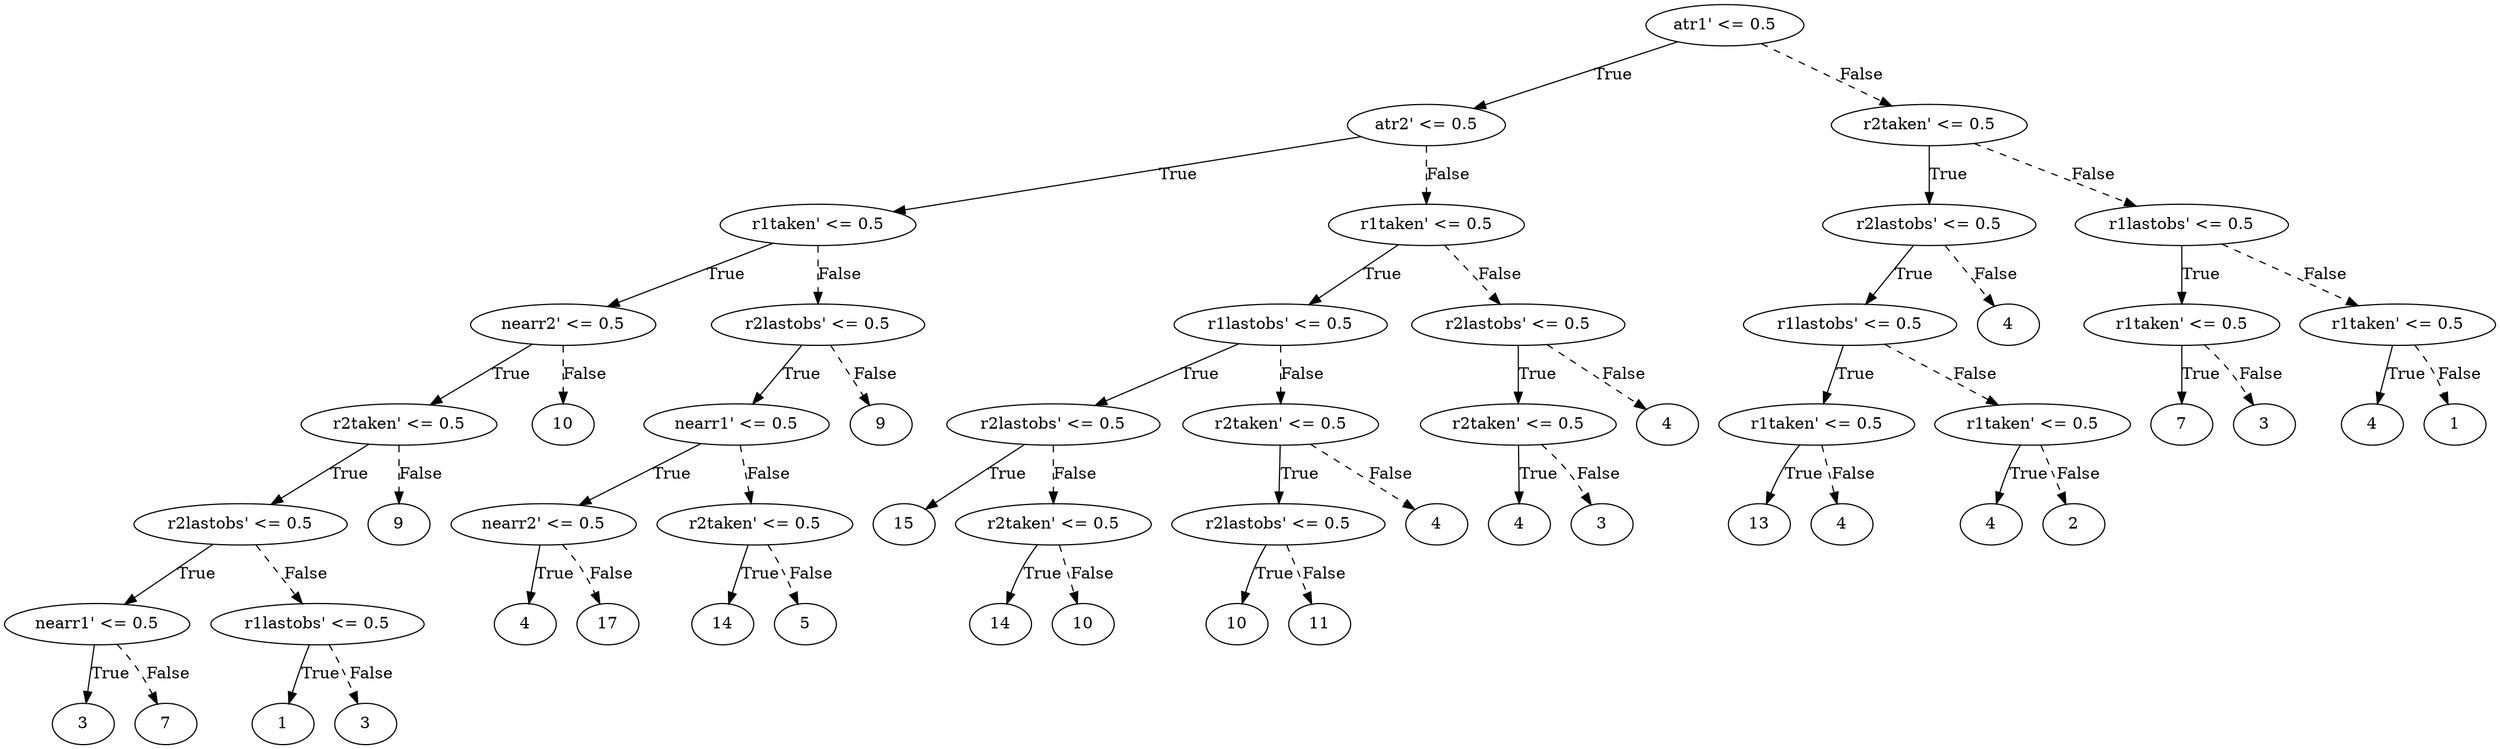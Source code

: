 digraph {
0 [label="atr1' <= 0.5"];
1 [label="atr2' <= 0.5"];
2 [label="r1taken' <= 0.5"];
3 [label="nearr2' <= 0.5"];
4 [label="r2taken' <= 0.5"];
5 [label="r2lastobs' <= 0.5"];
6 [label="nearr1' <= 0.5"];
7 [label="3"];
6 -> 7 [label="True"];
8 [label="7"];
6 -> 8 [style="dashed", label="False"];
5 -> 6 [label="True"];
9 [label="r1lastobs' <= 0.5"];
10 [label="1"];
9 -> 10 [label="True"];
11 [label="3"];
9 -> 11 [style="dashed", label="False"];
5 -> 9 [style="dashed", label="False"];
4 -> 5 [label="True"];
12 [label="9"];
4 -> 12 [style="dashed", label="False"];
3 -> 4 [label="True"];
13 [label="10"];
3 -> 13 [style="dashed", label="False"];
2 -> 3 [label="True"];
14 [label="r2lastobs' <= 0.5"];
15 [label="nearr1' <= 0.5"];
16 [label="nearr2' <= 0.5"];
17 [label="4"];
16 -> 17 [label="True"];
18 [label="17"];
16 -> 18 [style="dashed", label="False"];
15 -> 16 [label="True"];
19 [label="r2taken' <= 0.5"];
20 [label="14"];
19 -> 20 [label="True"];
21 [label="5"];
19 -> 21 [style="dashed", label="False"];
15 -> 19 [style="dashed", label="False"];
14 -> 15 [label="True"];
22 [label="9"];
14 -> 22 [style="dashed", label="False"];
2 -> 14 [style="dashed", label="False"];
1 -> 2 [label="True"];
23 [label="r1taken' <= 0.5"];
24 [label="r1lastobs' <= 0.5"];
25 [label="r2lastobs' <= 0.5"];
26 [label="15"];
25 -> 26 [label="True"];
27 [label="r2taken' <= 0.5"];
28 [label="14"];
27 -> 28 [label="True"];
29 [label="10"];
27 -> 29 [style="dashed", label="False"];
25 -> 27 [style="dashed", label="False"];
24 -> 25 [label="True"];
30 [label="r2taken' <= 0.5"];
31 [label="r2lastobs' <= 0.5"];
32 [label="10"];
31 -> 32 [label="True"];
33 [label="11"];
31 -> 33 [style="dashed", label="False"];
30 -> 31 [label="True"];
34 [label="4"];
30 -> 34 [style="dashed", label="False"];
24 -> 30 [style="dashed", label="False"];
23 -> 24 [label="True"];
35 [label="r2lastobs' <= 0.5"];
36 [label="r2taken' <= 0.5"];
37 [label="4"];
36 -> 37 [label="True"];
38 [label="3"];
36 -> 38 [style="dashed", label="False"];
35 -> 36 [label="True"];
39 [label="4"];
35 -> 39 [style="dashed", label="False"];
23 -> 35 [style="dashed", label="False"];
1 -> 23 [style="dashed", label="False"];
0 -> 1 [label="True"];
40 [label="r2taken' <= 0.5"];
41 [label="r2lastobs' <= 0.5"];
42 [label="r1lastobs' <= 0.5"];
43 [label="r1taken' <= 0.5"];
44 [label="13"];
43 -> 44 [label="True"];
45 [label="4"];
43 -> 45 [style="dashed", label="False"];
42 -> 43 [label="True"];
46 [label="r1taken' <= 0.5"];
47 [label="4"];
46 -> 47 [label="True"];
48 [label="2"];
46 -> 48 [style="dashed", label="False"];
42 -> 46 [style="dashed", label="False"];
41 -> 42 [label="True"];
49 [label="4"];
41 -> 49 [style="dashed", label="False"];
40 -> 41 [label="True"];
50 [label="r1lastobs' <= 0.5"];
51 [label="r1taken' <= 0.5"];
52 [label="7"];
51 -> 52 [label="True"];
53 [label="3"];
51 -> 53 [style="dashed", label="False"];
50 -> 51 [label="True"];
54 [label="r1taken' <= 0.5"];
55 [label="4"];
54 -> 55 [label="True"];
56 [label="1"];
54 -> 56 [style="dashed", label="False"];
50 -> 54 [style="dashed", label="False"];
40 -> 50 [style="dashed", label="False"];
0 -> 40 [style="dashed", label="False"];

}